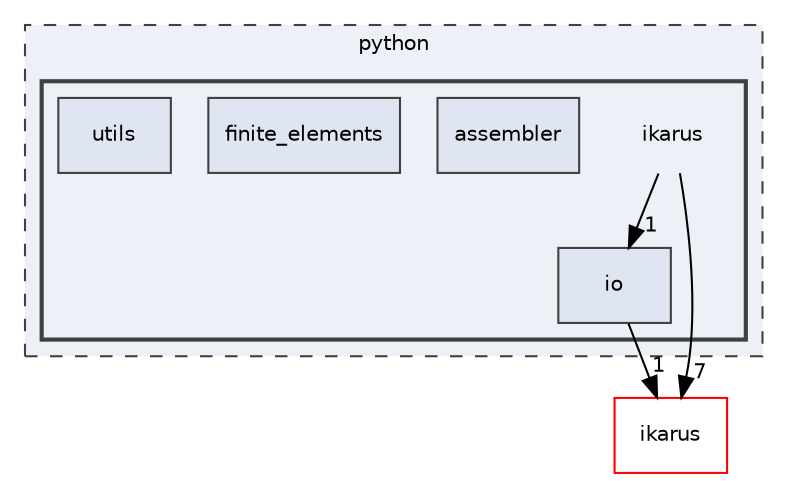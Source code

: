 digraph "ikarus"
{
 // LATEX_PDF_SIZE
  edge [fontname="Helvetica",fontsize="10",labelfontname="Helvetica",labelfontsize="10"];
  node [fontname="Helvetica",fontsize="10",shape=record];
  compound=true
  subgraph clusterdir_7837fde3ab9c1fb2fc5be7b717af8d79 {
    graph [ bgcolor="#edf0f7", pencolor="grey25", style="filled,dashed,", label="python", fontname="Helvetica", fontsize="10", URL="dir_7837fde3ab9c1fb2fc5be7b717af8d79.html"]
  subgraph clusterdir_73badfddb58208682f2caf3b249febfe {
    graph [ bgcolor="#edf0f7", pencolor="grey25", style="filled,bold,", label="", fontname="Helvetica", fontsize="10", URL="dir_73badfddb58208682f2caf3b249febfe.html"]
    dir_73badfddb58208682f2caf3b249febfe [shape=plaintext, label="ikarus"];
  dir_ce77774bb77a77a8921d47dc6ef9535b [shape=box, label="assembler", style="filled,", fillcolor="#dfe5f1", color="grey25", URL="dir_ce77774bb77a77a8921d47dc6ef9535b.html"];
  dir_2c5a1e15fafdf1e3d4a509c62c23a920 [shape=box, label="finite_elements", style="filled,", fillcolor="#dfe5f1", color="grey25", URL="dir_2c5a1e15fafdf1e3d4a509c62c23a920.html"];
  dir_45c099bf920096a3a8905b6350a6be85 [shape=box, label="io", style="filled,", fillcolor="#dfe5f1", color="grey25", URL="dir_45c099bf920096a3a8905b6350a6be85.html"];
  dir_86832cf5e78640a96768d75c38062b36 [shape=box, label="utils", style="filled,", fillcolor="#dfe5f1", color="grey25", URL="dir_86832cf5e78640a96768d75c38062b36.html"];
  }
  }
  dir_5bec9ec6c6b8ab3f2f9d60d2ff21ed81 [shape=box, label="ikarus", style="", fillcolor="#edf0f7", color="red", URL="dir_5bec9ec6c6b8ab3f2f9d60d2ff21ed81.html"];
  dir_73badfddb58208682f2caf3b249febfe->dir_45c099bf920096a3a8905b6350a6be85 [headlabel="1", labeldistance=1.5 headhref="dir_000014_000017.html"];
  dir_73badfddb58208682f2caf3b249febfe->dir_5bec9ec6c6b8ab3f2f9d60d2ff21ed81 [headlabel="7", labeldistance=1.5 headhref="dir_000014_000013.html"];
  dir_45c099bf920096a3a8905b6350a6be85->dir_5bec9ec6c6b8ab3f2f9d60d2ff21ed81 [headlabel="1", labeldistance=1.5 headhref="dir_000017_000013.html"];
}
